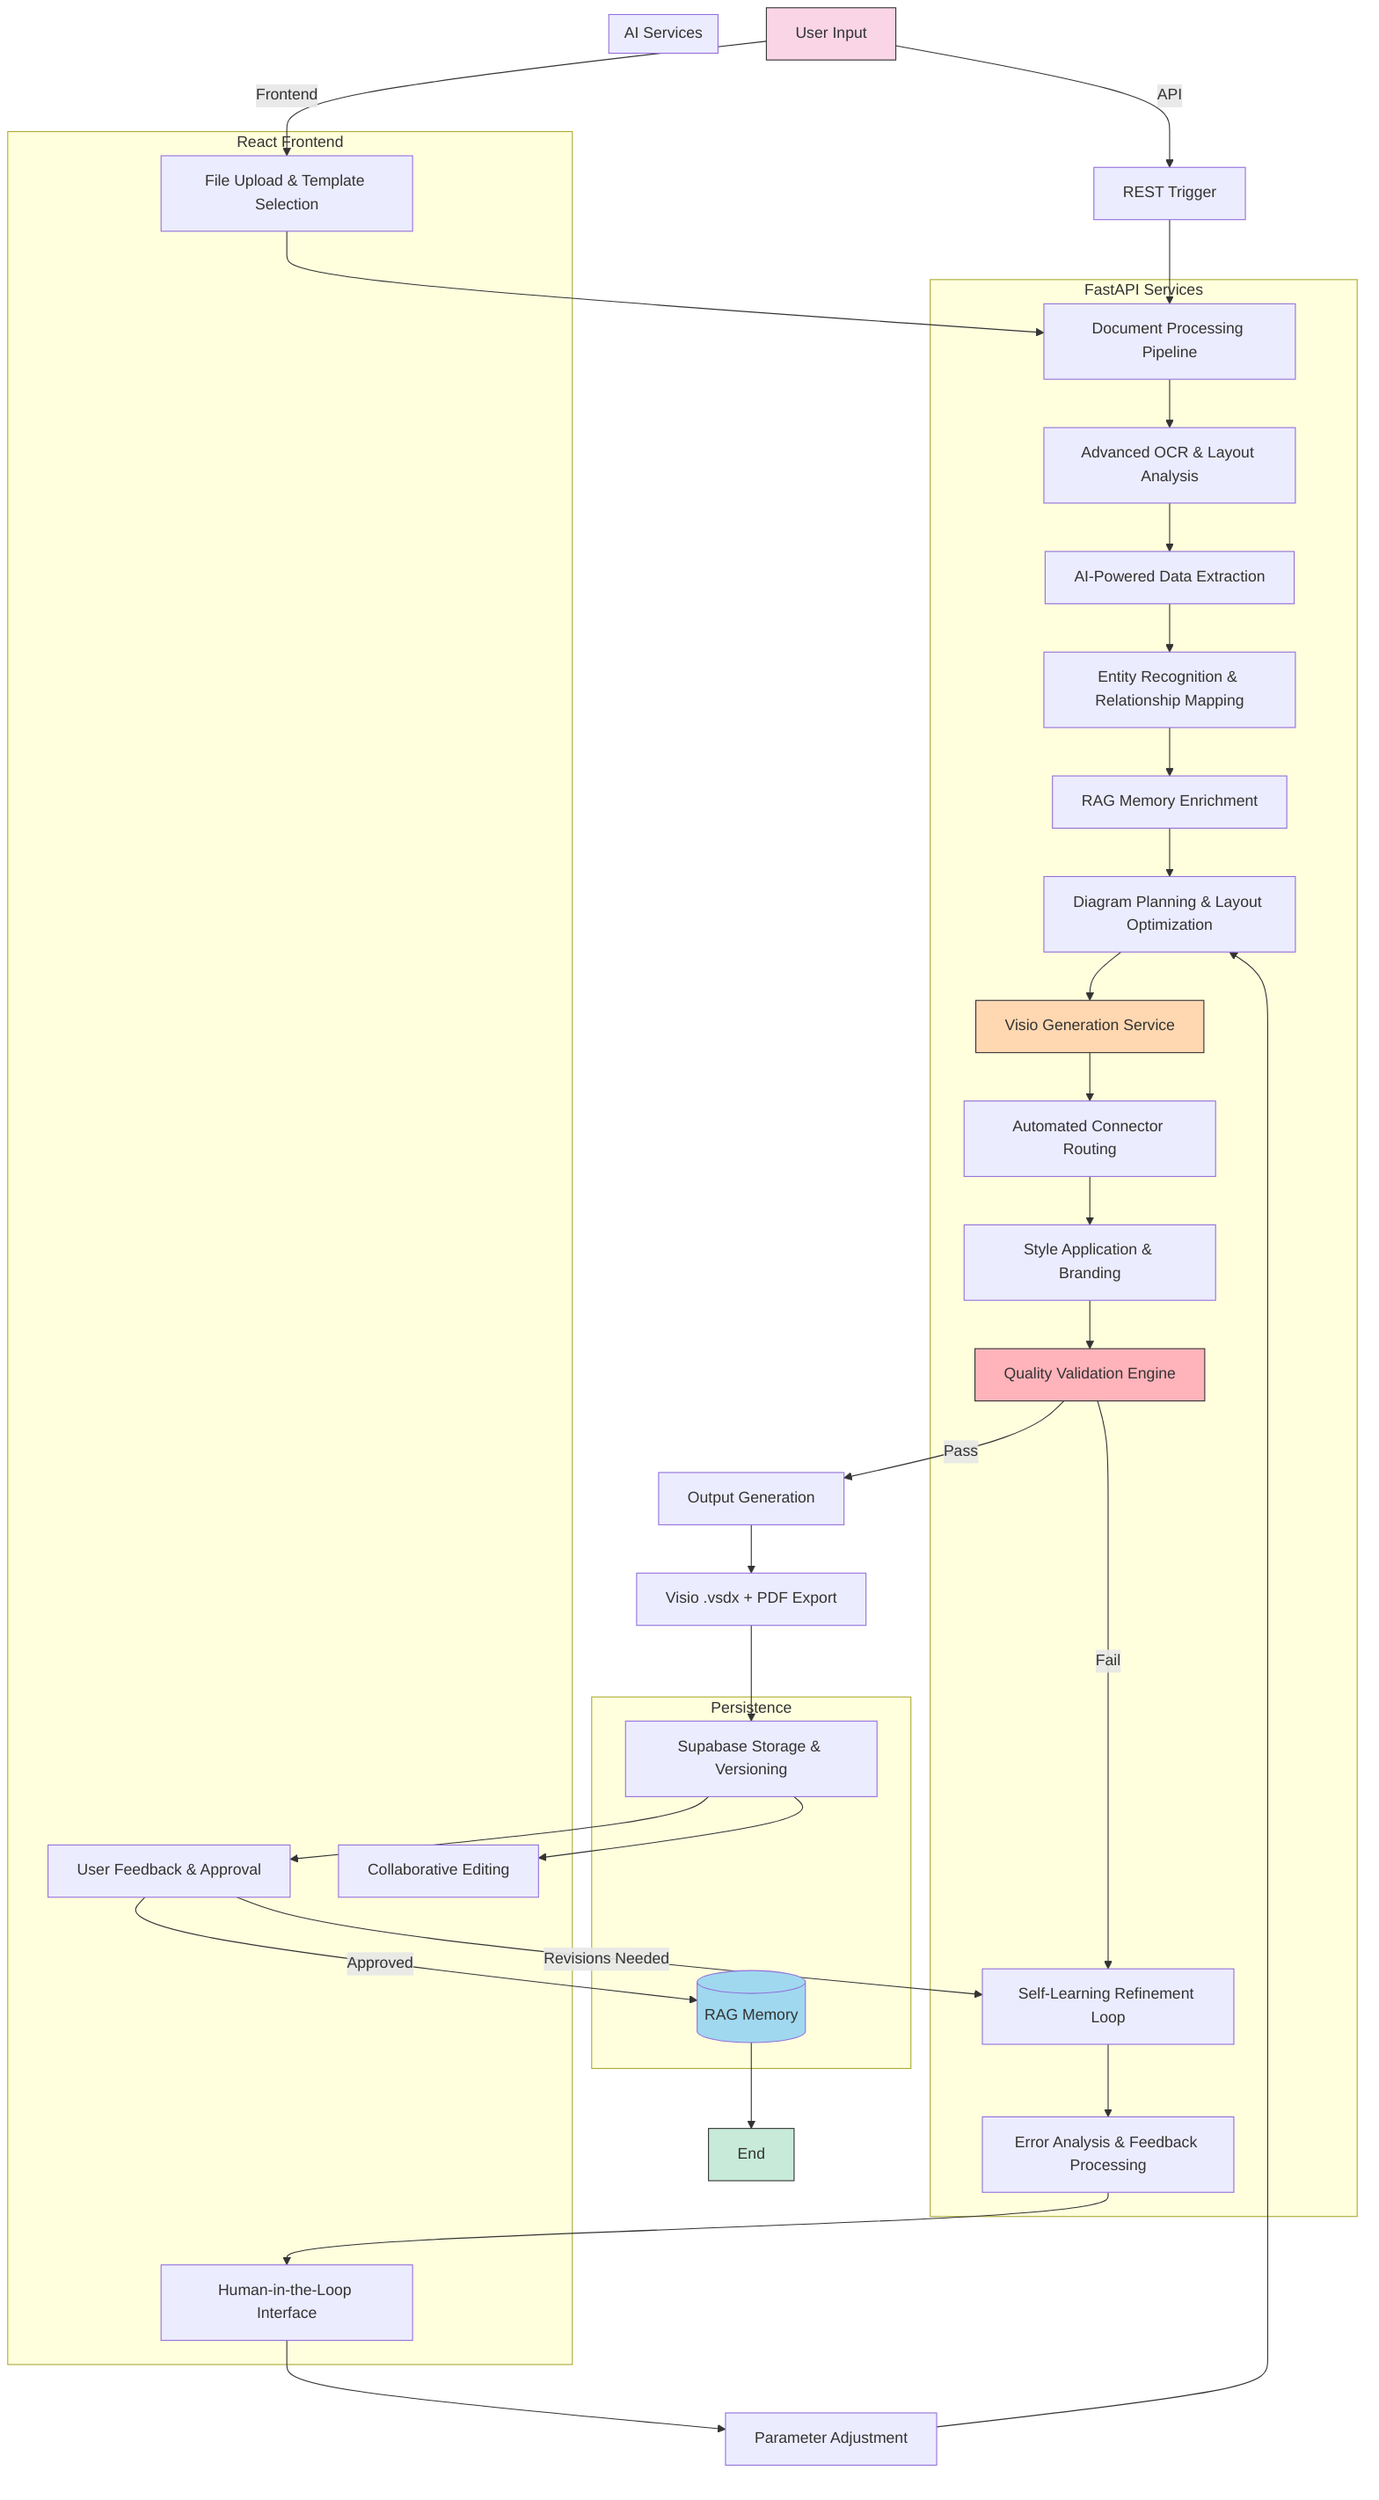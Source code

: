 %% Visio Agent System Flow
graph TD
    A[User Input] -->|Frontend| B[File Upload & Template Selection]
    A -->|API| C[REST Trigger]
    B --> D[Document Processing Pipeline]
    C --> D
    D --> E[Advanced OCR & Layout Analysis]
    E --> F[AI-Powered Data Extraction]
    F --> G[Entity Recognition & Relationship Mapping]
    G --> H[RAG Memory Enrichment]
    H --> I[Diagram Planning & Layout Optimization]
    I --> J[Visio Generation Service]
    J --> K[Automated Connector Routing]
    K --> L[Style Application & Branding]
    L --> M[Quality Validation Engine]
    M -->|Pass| N[Output Generation]
    N --> O[Visio .vsdx + PDF Export]
    M -->|Fail| P[Self-Learning Refinement Loop]
    P --> Q[Error Analysis & Feedback Processing]
    Q --> R[Human-in-the-Loop Interface]
    R --> S[Parameter Adjustment]
    S --> I
    O --> T[Supabase Storage & Versioning]
    T --> U[User Feedback & Approval]
    U -->|Approved| V[Knowledge Base Update]
    V --> W[End]
    U -->|Revisions Needed| P
    T --> X[Collaborative Editing]

    %% System Components
    subgraph Frontend [React Frontend]
        B
        R
        U
        X
    end

    subgraph Backend [FastAPI Services]
        D
        E
        F
        G
        H
        I
        J
        K
        L
        M
        P
        Q
    end

    subgraph AI [AI Services]
        F
        G
        I
        H
        Q
    end

    subgraph Storage [Persistence]
        T
        V[(RAG Memory)]
        style V fill:#a0d8ef
    end

    style A fill:#f9d5e5,stroke:#333
    style W fill:#c8ebd9,stroke:#333
    style J fill:#ffd8b1,stroke:#333
    style M fill:#ffb3ba,stroke:#333